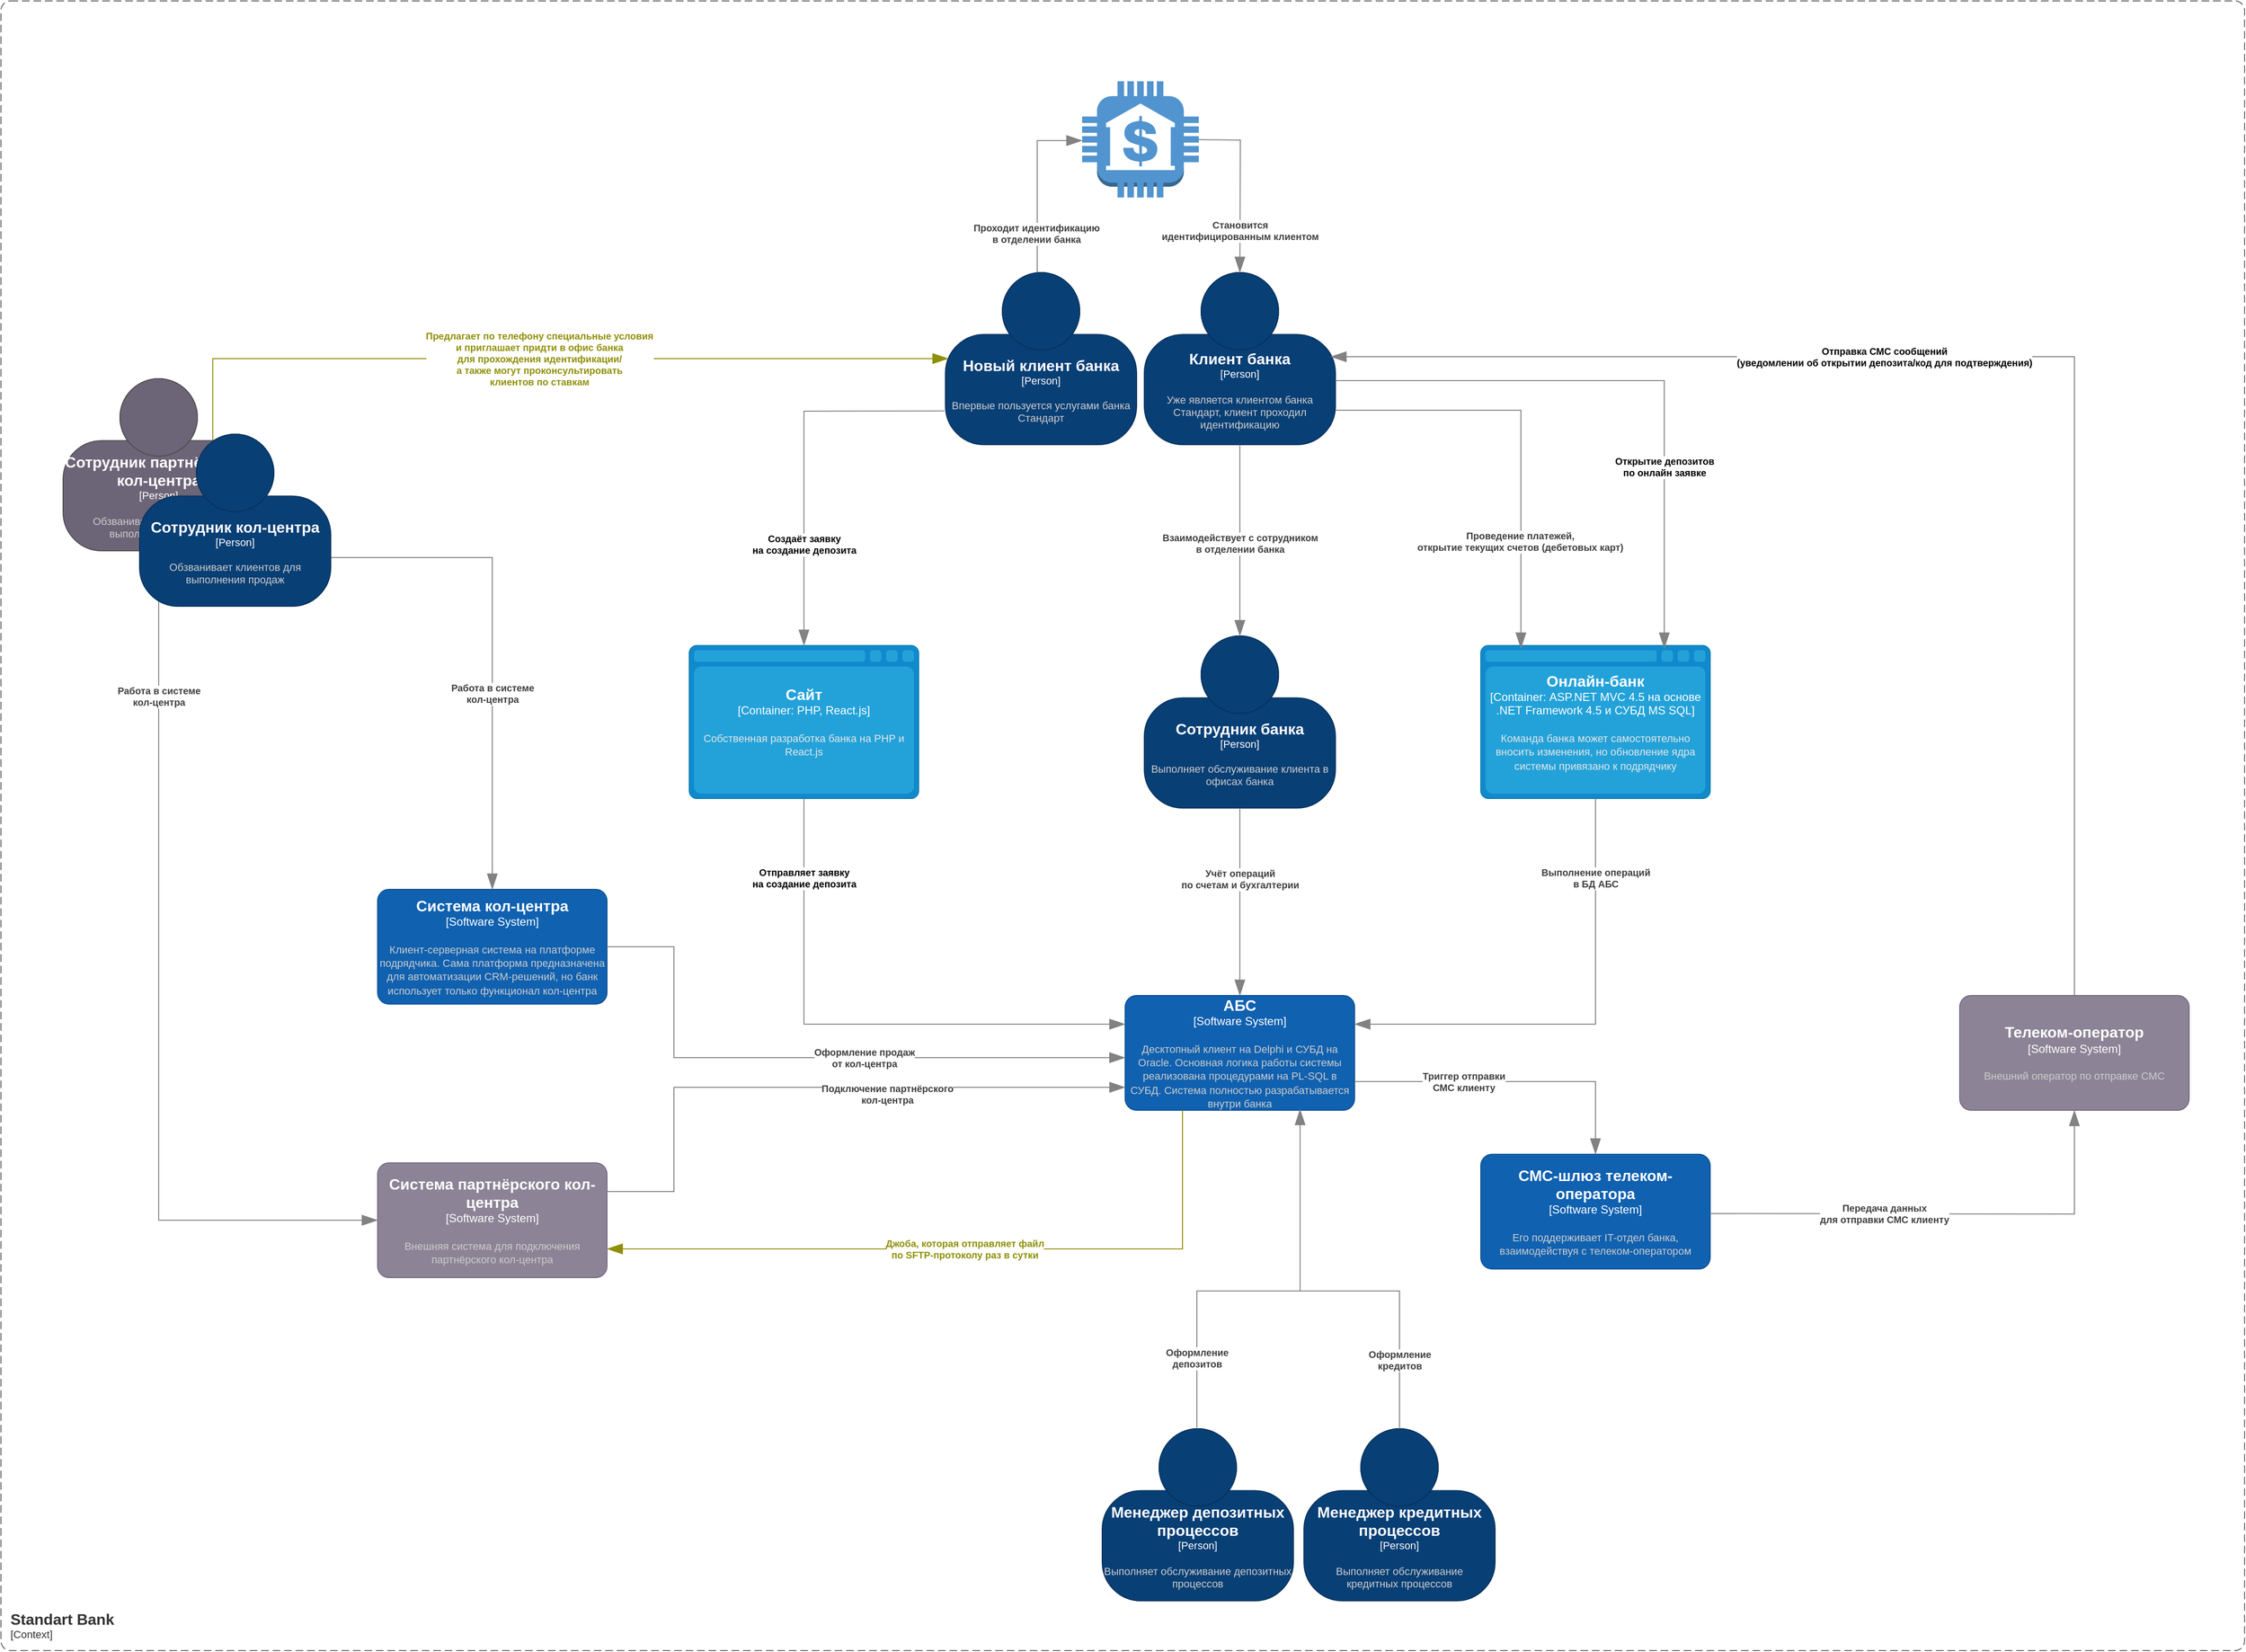 <mxfile version="26.1.1">
  <diagram name="Page-1" id="TNsit0grVaMXO2zefznl">
    <mxGraphModel dx="1742" dy="2901" grid="0" gridSize="1" guides="1" tooltips="1" connect="1" arrows="1" fold="1" page="0" pageScale="1" pageWidth="827" pageHeight="1169" math="0" shadow="0">
      <root>
        <mxCell id="0" />
        <mxCell id="1" parent="0" />
        <object placeholders="1" c4Name="Клиент банка" c4Type="Person" c4Description="Уже является клиентом банка Стандарт, клиент проходил идентификацию" label="&lt;font style=&quot;font-size: 16px&quot;&gt;&lt;b&gt;%c4Name%&lt;/b&gt;&lt;/font&gt;&lt;div&gt;[%c4Type%]&lt;/div&gt;&lt;br&gt;&lt;div&gt;&lt;font style=&quot;font-size: 11px&quot;&gt;&lt;font color=&quot;#cccccc&quot;&gt;%c4Description%&lt;/font&gt;&lt;/div&gt;" id="HTEHrPVLnZq0MpWOxRXv-37">
          <mxCell style="html=1;fontSize=11;dashed=0;whiteSpace=wrap;fillColor=#083F75;strokeColor=#06315C;fontColor=#ffffff;shape=mxgraph.c4.person2;align=center;metaEdit=1;points=[[0.5,0,0],[1,0.5,0],[1,0.75,0],[0.75,1,0],[0.5,1,0],[0.25,1,0],[0,0.75,0],[0,0.5,0]];resizable=0;" parent="1" vertex="1">
            <mxGeometry x="544" y="-1806" width="200" height="180" as="geometry" />
          </mxCell>
        </object>
        <object placeholders="1" c4Name="Сайт" c4Type="Container" c4Technology="PHP, React.js" c4Description="Собственная разработка банка на PHP и React.js" label="&lt;font style=&quot;font-size: 16px&quot;&gt;&lt;b&gt;%c4Name%&lt;/b&gt;&lt;/font&gt;&lt;div&gt;[%c4Type%:&amp;nbsp;%c4Technology%]&lt;/div&gt;&lt;br&gt;&lt;div&gt;&lt;font style=&quot;font-size: 11px&quot;&gt;&lt;font color=&quot;#E6E6E6&quot;&gt;%c4Description%&lt;/font&gt;&lt;/div&gt;" id="HTEHrPVLnZq0MpWOxRXv-38">
          <mxCell style="shape=mxgraph.c4.webBrowserContainer2;whiteSpace=wrap;html=1;boundedLbl=1;rounded=0;labelBackgroundColor=none;strokeColor=#118ACD;fillColor=#23A2D9;strokeColor=#118ACD;strokeColor2=#0E7DAD;fontSize=12;fontColor=#ffffff;align=center;metaEdit=1;points=[[0.5,0,0],[1,0.25,0],[1,0.5,0],[1,0.75,0],[0.5,1,0],[0,0.75,0],[0,0.5,0],[0,0.25,0]];resizable=0;" parent="1" vertex="1">
            <mxGeometry x="68" y="-1416" width="240" height="160" as="geometry" />
          </mxCell>
        </object>
        <object placeholders="1" c4Name="Онлайн-банк" c4Type="Container" c4Technology="ASP.NET MVC 4.5 на основе .NET Framework 4.5 и СУБД MS SQL" c4Description="Команда банка может самостоятельно вносить изменения, но обновление ядра системы привязано к подрядчику" label="&lt;font style=&quot;font-size: 16px&quot;&gt;&lt;b&gt;%c4Name%&lt;/b&gt;&lt;/font&gt;&lt;div&gt;[%c4Type%:&amp;nbsp;%c4Technology%]&lt;/div&gt;&lt;br&gt;&lt;div&gt;&lt;font style=&quot;font-size: 11px&quot;&gt;&lt;font color=&quot;#E6E6E6&quot;&gt;%c4Description%&lt;/font&gt;&lt;/div&gt;" id="HTEHrPVLnZq0MpWOxRXv-39">
          <mxCell style="shape=mxgraph.c4.webBrowserContainer2;whiteSpace=wrap;html=1;boundedLbl=1;rounded=0;labelBackgroundColor=none;strokeColor=#118ACD;fillColor=#23A2D9;strokeColor=#118ACD;strokeColor2=#0E7DAD;fontSize=12;fontColor=#ffffff;align=center;metaEdit=1;points=[[0.5,0,0],[1,0.25,0],[1,0.5,0],[1,0.75,0],[0.5,1,0],[0,0.75,0],[0,0.5,0],[0,0.25,0]];resizable=0;" parent="1" vertex="1">
            <mxGeometry x="896" y="-1416" width="240" height="160" as="geometry" />
          </mxCell>
        </object>
        <object placeholders="1" c4Name="АБС" c4Type="Software System" c4Description="Десктопный клиент на Delphi и СУБД на Oracle. Основная логика работы системы реализована процедурами на PL-SQL в СУБД. Система полностью разрабатывается внутри банка" label="&lt;font style=&quot;font-size: 16px&quot;&gt;&lt;b&gt;%c4Name%&lt;/b&gt;&lt;/font&gt;&lt;div&gt;[%c4Type%]&lt;/div&gt;&lt;br&gt;&lt;div&gt;&lt;font style=&quot;font-size: 11px&quot;&gt;&lt;font color=&quot;#cccccc&quot;&gt;%c4Description%&lt;/font&gt;&lt;/div&gt;" id="HTEHrPVLnZq0MpWOxRXv-40">
          <mxCell style="rounded=1;whiteSpace=wrap;html=1;labelBackgroundColor=none;fillColor=#1061B0;fontColor=#ffffff;align=center;arcSize=10;strokeColor=#0D5091;metaEdit=1;resizable=0;points=[[0.25,0,0],[0.5,0,0],[0.75,0,0],[1,0.25,0],[1,0.5,0],[1,0.75,0],[0.75,1,0],[0.5,1,0],[0.25,1,0],[0,0.75,0],[0,0.5,0],[0,0.25,0]];" parent="1" vertex="1">
            <mxGeometry x="524" y="-1050" width="240" height="120" as="geometry" />
          </mxCell>
        </object>
        <object placeholders="1" c4Name="Сотрудник банка" c4Type="Person" c4Description="Выполняет обслуживание клиента в офисах банка" label="&lt;font style=&quot;font-size: 16px&quot;&gt;&lt;b&gt;%c4Name%&lt;/b&gt;&lt;/font&gt;&lt;div&gt;[%c4Type%]&lt;/div&gt;&lt;br&gt;&lt;div&gt;&lt;font style=&quot;font-size: 11px&quot;&gt;&lt;font color=&quot;#cccccc&quot;&gt;%c4Description%&lt;/font&gt;&lt;/div&gt;" id="HTEHrPVLnZq0MpWOxRXv-41">
          <mxCell style="html=1;fontSize=11;dashed=0;whiteSpace=wrap;fillColor=#083F75;strokeColor=#06315C;fontColor=#ffffff;shape=mxgraph.c4.person2;align=center;metaEdit=1;points=[[0.5,0,0],[1,0.5,0],[1,0.75,0],[0.75,1,0],[0.5,1,0],[0.25,1,0],[0,0.75,0],[0,0.5,0]];resizable=0;" parent="1" vertex="1">
            <mxGeometry x="544" y="-1426" width="200" height="180" as="geometry" />
          </mxCell>
        </object>
        <object placeholders="1" c4Name="Система кол-центра" c4Type="Software System" c4Description="Клиент-серверная система на платформе подрядчика. Сама платформа предназначена для автоматизации CRM-решений, но банк использует только функционал кол-центра" label="&lt;font style=&quot;font-size: 16px&quot;&gt;&lt;b&gt;%c4Name%&lt;/b&gt;&lt;/font&gt;&lt;div&gt;[%c4Type%]&lt;/div&gt;&lt;br&gt;&lt;div&gt;&lt;font style=&quot;font-size: 11px&quot;&gt;&lt;font color=&quot;#cccccc&quot;&gt;%c4Description%&lt;/font&gt;&lt;/div&gt;" id="HTEHrPVLnZq0MpWOxRXv-42">
          <mxCell style="rounded=1;whiteSpace=wrap;html=1;labelBackgroundColor=none;fillColor=#1061B0;fontColor=#ffffff;align=center;arcSize=10;strokeColor=#0D5091;metaEdit=1;resizable=0;points=[[0.25,0,0],[0.5,0,0],[0.75,0,0],[1,0.25,0],[1,0.5,0],[1,0.75,0],[0.75,1,0],[0.5,1,0],[0.25,1,0],[0,0.75,0],[0,0.5,0],[0,0.25,0]];" parent="1" vertex="1">
            <mxGeometry x="-258" y="-1161" width="240" height="120" as="geometry" />
          </mxCell>
        </object>
        <object placeholders="1" c4Name="Система партнёрского кол-центра" c4Type="Software System" c4Description="Внешняя система для подключения партнёрского кол-центра" label="&lt;font style=&quot;font-size: 16px&quot;&gt;&lt;b&gt;%c4Name%&lt;/b&gt;&lt;/font&gt;&lt;div&gt;[%c4Type%]&lt;/div&gt;&lt;br&gt;&lt;div&gt;&lt;font style=&quot;font-size: 11px&quot;&gt;&lt;font color=&quot;#cccccc&quot;&gt;%c4Description%&lt;/font&gt;&lt;/div&gt;" id="HTEHrPVLnZq0MpWOxRXv-43">
          <mxCell style="rounded=1;whiteSpace=wrap;html=1;labelBackgroundColor=none;fillColor=#8C8496;fontColor=#ffffff;align=center;arcSize=10;strokeColor=#736782;metaEdit=1;resizable=0;points=[[0.25,0,0],[0.5,0,0],[0.75,0,0],[1,0.25,0],[1,0.5,0],[1,0.75,0],[0.75,1,0],[0.5,1,0],[0.25,1,0],[0,0.75,0],[0,0.5,0],[0,0.25,0]];" parent="1" vertex="1">
            <mxGeometry x="-258" y="-875" width="240" height="120" as="geometry" />
          </mxCell>
        </object>
        <object placeholders="1" c4Name="СМС-шлюз телеком-оператора" c4Type="Software System" c4Description="Его поддерживает IT-отдел банка, взаимодействуя с телеком-оператором" label="&lt;font style=&quot;font-size: 16px&quot;&gt;&lt;b&gt;%c4Name%&lt;/b&gt;&lt;/font&gt;&lt;div&gt;[%c4Type%]&lt;/div&gt;&lt;br&gt;&lt;div&gt;&lt;font style=&quot;font-size: 11px&quot;&gt;&lt;font color=&quot;#cccccc&quot;&gt;%c4Description%&lt;/font&gt;&lt;/div&gt;" id="HTEHrPVLnZq0MpWOxRXv-44">
          <mxCell style="rounded=1;whiteSpace=wrap;html=1;labelBackgroundColor=none;fillColor=#1061B0;fontColor=#ffffff;align=center;arcSize=10;strokeColor=#0D5091;metaEdit=1;resizable=0;points=[[0.25,0,0],[0.5,0,0],[0.75,0,0],[1,0.25,0],[1,0.5,0],[1,0.75,0],[0.75,1,0],[0.5,1,0],[0.25,1,0],[0,0.75,0],[0,0.5,0],[0,0.25,0]];" parent="1" vertex="1">
            <mxGeometry x="896" y="-884" width="240" height="120" as="geometry" />
          </mxCell>
        </object>
        <object placeholders="1" c4Name="Телеком-оператор" c4Type="Software System" c4Description="Внешний оператор по отправке СМС" label="&lt;font style=&quot;font-size: 16px&quot;&gt;&lt;b&gt;%c4Name%&lt;/b&gt;&lt;/font&gt;&lt;div&gt;[%c4Type%]&lt;/div&gt;&lt;br&gt;&lt;div&gt;&lt;font style=&quot;font-size: 11px&quot;&gt;&lt;font color=&quot;#cccccc&quot;&gt;%c4Description%&lt;/font&gt;&lt;/div&gt;" id="HTEHrPVLnZq0MpWOxRXv-45">
          <mxCell style="rounded=1;whiteSpace=wrap;html=1;labelBackgroundColor=none;fillColor=#8C8496;fontColor=#ffffff;align=center;arcSize=10;strokeColor=#736782;metaEdit=1;resizable=0;points=[[0.25,0,0],[0.5,0,0],[0.75,0,0],[1,0.25,0],[1,0.5,0],[1,0.75,0],[0.75,1,0],[0.5,1,0],[0.25,1,0],[0,0.75,0],[0,0.5,0],[0,0.25,0]];" parent="1" vertex="1">
            <mxGeometry x="1397" y="-1050" width="240" height="120" as="geometry" />
          </mxCell>
        </object>
        <object placeholders="1" c4Type="Relationship" c4Description="Взаимодействует с сотрудником &#xa;в отделении банка" label="&lt;div style=&quot;text-align: left&quot;&gt;&lt;div style=&quot;text-align: center&quot;&gt;&lt;b&gt;%c4Description%&lt;/b&gt;&lt;/div&gt;" id="HTEHrPVLnZq0MpWOxRXv-46">
          <mxCell style="endArrow=blockThin;html=1;fontSize=10;fontColor=#404040;strokeWidth=1;endFill=1;strokeColor=#828282;elbow=vertical;metaEdit=1;endSize=14;startSize=14;jumpStyle=arc;jumpSize=16;rounded=0;edgeStyle=orthogonalEdgeStyle;entryX=0.5;entryY=0;entryDx=0;entryDy=0;entryPerimeter=0;exitX=0.5;exitY=1;exitDx=0;exitDy=0;exitPerimeter=0;" parent="1" source="HTEHrPVLnZq0MpWOxRXv-37" target="HTEHrPVLnZq0MpWOxRXv-41" edge="1">
            <mxGeometry x="0.03" width="240" relative="1" as="geometry">
              <mxPoint x="590" y="-1508" as="sourcePoint" />
              <mxPoint x="830" y="-1508" as="targetPoint" />
              <mxPoint as="offset" />
            </mxGeometry>
          </mxCell>
        </object>
        <object placeholders="1" c4Type="Relationship" c4Description="Создаёт заявку &#xa;на создание депозита" label="&lt;div style=&quot;text-align: left&quot;&gt;&lt;div style=&quot;text-align: center&quot;&gt;&lt;b&gt;%c4Description%&lt;/b&gt;&lt;/div&gt;&lt;/div&gt;" id="HTEHrPVLnZq0MpWOxRXv-47">
          <mxCell style="endArrow=blockThin;html=1;fontSize=10;fontColor=light-dark(#000000, #838310);strokeWidth=1;endFill=1;strokeColor=light-dark(#828282, #EDEDED);elbow=vertical;metaEdit=1;endSize=14;startSize=14;jumpStyle=arc;jumpSize=16;rounded=0;edgeStyle=orthogonalEdgeStyle;exitX=-0.005;exitY=0.804;exitDx=0;exitDy=0;exitPerimeter=0;entryX=0.5;entryY=0;entryDx=0;entryDy=0;entryPerimeter=0;fillColor=#fff2cc;gradientColor=#ffd966;" parent="1" source="HTEHrPVLnZq0MpWOxRXv-64" target="HTEHrPVLnZq0MpWOxRXv-38" edge="1">
            <mxGeometry x="0.46" width="240" relative="1" as="geometry">
              <mxPoint x="308.2" y="-1692.2" as="sourcePoint" />
              <mxPoint x="188" y="-1423" as="targetPoint" />
              <mxPoint as="offset" />
              <Array as="points">
                <mxPoint x="308" y="-1661" />
                <mxPoint x="188" y="-1661" />
              </Array>
            </mxGeometry>
          </mxCell>
        </object>
        <object placeholders="1" c4Type="Relationship" c4Description="Проведение платежей, &#xa;открытие текущих счетов (дебетовых карт)" label="&lt;div style=&quot;text-align: left&quot;&gt;&lt;div style=&quot;text-align: center&quot;&gt;&lt;b&gt;%c4Description%&lt;/b&gt;&lt;/div&gt;" id="HTEHrPVLnZq0MpWOxRXv-48">
          <mxCell style="endArrow=blockThin;html=1;fontSize=10;fontColor=#404040;strokeWidth=1;endFill=1;strokeColor=#828282;elbow=vertical;metaEdit=1;endSize=14;startSize=14;jumpStyle=arc;jumpSize=16;rounded=0;edgeStyle=orthogonalEdgeStyle;" parent="1" edge="1">
            <mxGeometry x="0.493" y="-1" width="240" relative="1" as="geometry">
              <mxPoint x="744" y="-1662" as="sourcePoint" />
              <mxPoint x="938" y="-1413" as="targetPoint" />
              <mxPoint as="offset" />
              <Array as="points">
                <mxPoint x="938" y="-1662" />
              </Array>
            </mxGeometry>
          </mxCell>
        </object>
        <object placeholders="1" c4Type="Relationship" c4Description="Учёт операций &#xa;по счетам и бухгалтерии" label="&lt;div style=&quot;text-align: left&quot;&gt;&lt;div style=&quot;text-align: center&quot;&gt;&lt;b&gt;%c4Description%&lt;/b&gt;&lt;/div&gt;" id="HTEHrPVLnZq0MpWOxRXv-49">
          <mxCell style="endArrow=blockThin;html=1;fontSize=10;fontColor=#404040;strokeWidth=1;endFill=1;strokeColor=#828282;elbow=vertical;metaEdit=1;endSize=14;startSize=14;jumpStyle=arc;jumpSize=16;rounded=0;edgeStyle=orthogonalEdgeStyle;exitX=0.5;exitY=1;exitDx=0;exitDy=0;exitPerimeter=0;entryX=0.5;entryY=0;entryDx=0;entryDy=0;entryPerimeter=0;" parent="1" source="HTEHrPVLnZq0MpWOxRXv-41" target="HTEHrPVLnZq0MpWOxRXv-40" edge="1">
            <mxGeometry x="-0.25" width="240" relative="1" as="geometry">
              <mxPoint x="647" y="-1062" as="sourcePoint" />
              <mxPoint x="641" y="-1070" as="targetPoint" />
              <mxPoint as="offset" />
              <Array as="points" />
            </mxGeometry>
          </mxCell>
        </object>
        <object placeholders="1" c4Type="Relationship" c4Description="Отправка СМС сообщений&#xa;(уведомлении об открытии депозита/код для подтверждения)" label="&lt;div style=&quot;text-align: left&quot;&gt;&lt;div style=&quot;text-align: center&quot;&gt;&lt;b&gt;%c4Description%&lt;/b&gt;&lt;/div&gt;&lt;/div&gt;" id="HTEHrPVLnZq0MpWOxRXv-50">
          <mxCell style="endArrow=blockThin;html=1;fontSize=10;fontColor=light-dark(#000000, #838310);strokeWidth=1;endFill=1;strokeColor=light-dark(#828282, #EDEDED);elbow=vertical;metaEdit=1;endSize=14;startSize=14;jumpStyle=arc;jumpSize=16;rounded=0;edgeStyle=orthogonalEdgeStyle;exitX=0.5;exitY=0;exitDx=0;exitDy=0;exitPerimeter=0;entryX=0.975;entryY=0.489;entryDx=0;entryDy=0;entryPerimeter=0;" parent="1" source="HTEHrPVLnZq0MpWOxRXv-45" target="HTEHrPVLnZq0MpWOxRXv-37" edge="1">
            <mxGeometry x="0.199" width="240" relative="1" as="geometry">
              <mxPoint x="1490" y="-1103" as="sourcePoint" />
              <mxPoint x="1517" y="-1799" as="targetPoint" />
              <Array as="points">
                <mxPoint x="1517" y="-1718" />
              </Array>
              <mxPoint as="offset" />
            </mxGeometry>
          </mxCell>
        </object>
        <object placeholders="1" c4Type="Relationship" c4Description="Передача данных &#xa;для отправки СМС клиенту" label="&lt;div style=&quot;text-align: left&quot;&gt;&lt;div style=&quot;text-align: center&quot;&gt;&lt;b&gt;%c4Description%&lt;/b&gt;&lt;/div&gt;" id="HTEHrPVLnZq0MpWOxRXv-51">
          <mxCell style="endArrow=blockThin;html=1;fontSize=10;fontColor=#404040;strokeWidth=1;endFill=1;strokeColor=#828282;elbow=vertical;metaEdit=1;endSize=14;startSize=14;jumpStyle=arc;jumpSize=16;rounded=0;edgeStyle=orthogonalEdgeStyle;entryX=0.5;entryY=1;entryDx=0;entryDy=0;entryPerimeter=0;" parent="1" target="HTEHrPVLnZq0MpWOxRXv-45" edge="1">
            <mxGeometry x="-0.257" width="240" relative="1" as="geometry">
              <mxPoint x="1136" y="-822" as="sourcePoint" />
              <mxPoint x="1376" y="-822" as="targetPoint" />
              <mxPoint as="offset" />
            </mxGeometry>
          </mxCell>
        </object>
        <object placeholders="1" c4Type="Relationship" c4Description="Оформление продаж &#xa;от кол-центра" label="&lt;div style=&quot;text-align: left&quot;&gt;&lt;div style=&quot;text-align: center&quot;&gt;&lt;b&gt;%c4Description%&lt;/b&gt;&lt;/div&gt;" id="HTEHrPVLnZq0MpWOxRXv-52">
          <mxCell style="endArrow=blockThin;html=1;fontSize=10;fontColor=#404040;strokeWidth=1;endFill=1;strokeColor=#828282;elbow=vertical;metaEdit=1;endSize=14;startSize=14;jumpStyle=arc;jumpSize=16;rounded=0;edgeStyle=orthogonalEdgeStyle;exitX=1;exitY=0.5;exitDx=0;exitDy=0;exitPerimeter=0;" parent="1" source="HTEHrPVLnZq0MpWOxRXv-42" edge="1">
            <mxGeometry x="0.168" width="240" relative="1" as="geometry">
              <mxPoint x="49" y="-1133" as="sourcePoint" />
              <mxPoint x="524" y="-985" as="targetPoint" />
              <Array as="points">
                <mxPoint x="52" y="-1101" />
                <mxPoint x="52" y="-985" />
              </Array>
              <mxPoint as="offset" />
            </mxGeometry>
          </mxCell>
        </object>
        <object placeholders="1" c4Type="Relationship" c4Description="Подключение партнёрского &#xa;кол-центра" label="&lt;div style=&quot;text-align: left&quot;&gt;&lt;div style=&quot;text-align: center&quot;&gt;&lt;b&gt;%c4Description%&lt;/b&gt;&lt;/div&gt;" id="HTEHrPVLnZq0MpWOxRXv-53">
          <mxCell style="endArrow=blockThin;html=1;fontSize=10;fontColor=#404040;strokeWidth=1;endFill=1;strokeColor=#828282;elbow=vertical;metaEdit=1;endSize=14;startSize=14;jumpStyle=arc;jumpSize=16;rounded=0;edgeStyle=orthogonalEdgeStyle;exitX=1;exitY=0.25;exitDx=0;exitDy=0;exitPerimeter=0;" parent="1" source="HTEHrPVLnZq0MpWOxRXv-43" edge="1">
            <mxGeometry x="0.234" y="-7" width="240" relative="1" as="geometry">
              <mxPoint x="-15" y="-954" as="sourcePoint" />
              <mxPoint x="524" y="-954" as="targetPoint" />
              <mxPoint as="offset" />
              <Array as="points">
                <mxPoint x="52" y="-845" />
                <mxPoint x="52" y="-954" />
              </Array>
            </mxGeometry>
          </mxCell>
        </object>
        <object placeholders="1" c4Type="Relationship" c4Description="Работа в системе &#xa;кол-центра" label="&lt;div style=&quot;text-align: left&quot;&gt;&lt;div style=&quot;text-align: center&quot;&gt;&lt;b&gt;%c4Description%&lt;/b&gt;&lt;/div&gt;" id="HTEHrPVLnZq0MpWOxRXv-54">
          <mxCell style="endArrow=blockThin;html=1;fontSize=10;fontColor=#404040;strokeWidth=1;endFill=1;strokeColor=#828282;elbow=vertical;metaEdit=1;endSize=14;startSize=14;jumpStyle=arc;jumpSize=16;rounded=0;edgeStyle=orthogonalEdgeStyle;" parent="1" target="HTEHrPVLnZq0MpWOxRXv-42" edge="1">
            <mxGeometry x="0.209" width="240" relative="1" as="geometry">
              <mxPoint x="-307" y="-1508" as="sourcePoint" />
              <mxPoint x="-16" y="-1508" as="targetPoint" />
              <Array as="points">
                <mxPoint x="-138" y="-1508" />
              </Array>
              <mxPoint y="-1" as="offset" />
            </mxGeometry>
          </mxCell>
        </object>
        <object placeholders="1" c4Type="Relationship" c4Description="Триггер отправки &#xa;СМС клиенту" label="&lt;div style=&quot;text-align: left&quot;&gt;&lt;div style=&quot;text-align: center&quot;&gt;&lt;b&gt;%c4Description%&lt;/b&gt;&lt;/div&gt;" id="HTEHrPVLnZq0MpWOxRXv-55">
          <mxCell style="endArrow=blockThin;html=1;fontSize=10;fontColor=#404040;strokeWidth=1;endFill=1;strokeColor=#828282;elbow=vertical;metaEdit=1;endSize=14;startSize=14;jumpStyle=arc;jumpSize=16;rounded=0;edgeStyle=orthogonalEdgeStyle;entryX=0.5;entryY=0;entryDx=0;entryDy=0;entryPerimeter=0;exitX=1;exitY=0.75;exitDx=0;exitDy=0;exitPerimeter=0;" parent="1" source="HTEHrPVLnZq0MpWOxRXv-40" target="HTEHrPVLnZq0MpWOxRXv-44" edge="1">
            <mxGeometry x="-0.306" width="240" relative="1" as="geometry">
              <mxPoint x="764" y="-990" as="sourcePoint" />
              <mxPoint x="1004" y="-990" as="targetPoint" />
              <mxPoint as="offset" />
            </mxGeometry>
          </mxCell>
        </object>
        <object placeholders="1" c4Name="Менеджер депозитных процессов" c4Type="Person" c4Description="Выполняет обслуживание депозитных процессов" label="&lt;font style=&quot;font-size: 16px&quot;&gt;&lt;b&gt;%c4Name%&lt;/b&gt;&lt;/font&gt;&lt;div&gt;[%c4Type%]&lt;/div&gt;&lt;br&gt;&lt;div&gt;&lt;font style=&quot;font-size: 11px&quot;&gt;&lt;font color=&quot;#cccccc&quot;&gt;%c4Description%&lt;/font&gt;&lt;/div&gt;" id="HTEHrPVLnZq0MpWOxRXv-56">
          <mxCell style="html=1;fontSize=11;dashed=0;whiteSpace=wrap;fillColor=#083F75;strokeColor=#06315C;fontColor=#ffffff;shape=mxgraph.c4.person2;align=center;metaEdit=1;points=[[0.5,0,0],[1,0.5,0],[1,0.75,0],[0.75,1,0],[0.5,1,0],[0.25,1,0],[0,0.75,0],[0,0.5,0]];resizable=0;" parent="1" vertex="1">
            <mxGeometry x="500" y="-597" width="200" height="180" as="geometry" />
          </mxCell>
        </object>
        <object placeholders="1" c4Name="Менеджер кредитных процессов" c4Type="Person" c4Description="Выполняет обслуживание &#xa;кредитных процессов" label="&lt;font style=&quot;font-size: 16px&quot;&gt;&lt;b&gt;%c4Name%&lt;/b&gt;&lt;/font&gt;&lt;div&gt;[%c4Type%]&lt;/div&gt;&lt;br&gt;&lt;div&gt;&lt;font style=&quot;font-size: 11px&quot;&gt;&lt;font color=&quot;#cccccc&quot;&gt;%c4Description%&lt;/font&gt;&lt;/div&gt;" id="HTEHrPVLnZq0MpWOxRXv-57">
          <mxCell style="html=1;fontSize=11;dashed=0;whiteSpace=wrap;fillColor=#083F75;strokeColor=#06315C;fontColor=#ffffff;shape=mxgraph.c4.person2;align=center;metaEdit=1;points=[[0.5,0,0],[1,0.5,0],[1,0.75,0],[0.75,1,0],[0.5,1,0],[0.25,1,0],[0,0.75,0],[0,0.5,0]];resizable=0;" parent="1" vertex="1">
            <mxGeometry x="711" y="-597" width="200" height="180" as="geometry" />
          </mxCell>
        </object>
        <object placeholders="1" c4Type="Relationship" id="HTEHrPVLnZq0MpWOxRXv-58">
          <mxCell style="endArrow=blockThin;html=1;fontSize=10;fontColor=#404040;strokeWidth=1;endFill=1;strokeColor=#828282;elbow=vertical;metaEdit=1;endSize=14;startSize=14;jumpStyle=arc;jumpSize=16;rounded=0;edgeStyle=orthogonalEdgeStyle;" parent="1" edge="1">
            <mxGeometry width="240" relative="1" as="geometry">
              <mxPoint x="707" y="-741" as="sourcePoint" />
              <mxPoint x="707" y="-931" as="targetPoint" />
            </mxGeometry>
          </mxCell>
        </object>
        <object placeholders="1" c4Type="Relationship" c4Description="Оформление &#xa;кредитов" label="&lt;div style=&quot;text-align: left&quot;&gt;&lt;div style=&quot;text-align: center&quot;&gt;&lt;b&gt;%c4Description%&lt;/b&gt;&lt;/div&gt;" id="HTEHrPVLnZq0MpWOxRXv-59">
          <mxCell style="endArrow=none;html=1;fontSize=10;fontColor=#404040;strokeWidth=1;endFill=1;strokeColor=#828282;elbow=vertical;metaEdit=1;endSize=14;startSize=14;jumpStyle=arc;jumpSize=16;rounded=0;edgeStyle=orthogonalEdgeStyle;startFill=0;" parent="1" edge="1">
            <mxGeometry x="-0.415" width="240" relative="1" as="geometry">
              <mxPoint x="811" y="-597" as="sourcePoint" />
              <mxPoint x="707" y="-741" as="targetPoint" />
              <Array as="points">
                <mxPoint x="811" y="-597" />
                <mxPoint x="811" y="-741" />
              </Array>
              <mxPoint as="offset" />
            </mxGeometry>
          </mxCell>
        </object>
        <object placeholders="1" c4Type="Relationship" c4Description="Оформление &#xa;депозитов" label="&lt;div style=&quot;text-align: left&quot;&gt;&lt;div style=&quot;text-align: center&quot;&gt;&lt;b&gt;%c4Description%&lt;/b&gt;&lt;/div&gt;" id="HTEHrPVLnZq0MpWOxRXv-60">
          <mxCell style="endArrow=none;html=1;fontSize=10;fontColor=#404040;strokeWidth=1;endFill=1;strokeColor=#828282;elbow=vertical;metaEdit=1;endSize=14;startSize=14;jumpStyle=arc;jumpSize=16;rounded=0;edgeStyle=orthogonalEdgeStyle;startFill=0;" parent="1" edge="1">
            <mxGeometry x="-0.415" width="240" relative="1" as="geometry">
              <mxPoint x="599" y="-598" as="sourcePoint" />
              <mxPoint x="707" y="-741" as="targetPoint" />
              <Array as="points">
                <mxPoint x="599" y="-598" />
                <mxPoint x="599" y="-741" />
              </Array>
              <mxPoint as="offset" />
            </mxGeometry>
          </mxCell>
        </object>
        <object placeholders="1" c4Type="Relationship" c4Description="Выполнение операций &#xa;в БД АБС" label="&lt;div style=&quot;text-align: left&quot;&gt;&lt;div style=&quot;text-align: center&quot;&gt;&lt;b&gt;%c4Description%&lt;/b&gt;&lt;/div&gt;" id="HTEHrPVLnZq0MpWOxRXv-61">
          <mxCell style="endArrow=blockThin;html=1;fontSize=10;fontColor=#404040;strokeWidth=1;endFill=1;strokeColor=#828282;elbow=vertical;metaEdit=1;endSize=14;startSize=14;jumpStyle=arc;jumpSize=16;rounded=0;edgeStyle=orthogonalEdgeStyle;exitX=0.5;exitY=1;exitDx=0;exitDy=0;exitPerimeter=0;entryX=1;entryY=0.25;entryDx=0;entryDy=0;entryPerimeter=0;" parent="1" source="HTEHrPVLnZq0MpWOxRXv-39" target="HTEHrPVLnZq0MpWOxRXv-40" edge="1">
            <mxGeometry x="-0.66" width="240" relative="1" as="geometry">
              <mxPoint x="788" y="-1034" as="sourcePoint" />
              <mxPoint x="1028" y="-1034" as="targetPoint" />
              <mxPoint as="offset" />
            </mxGeometry>
          </mxCell>
        </object>
        <object placeholders="1" c4Name="Standart Bank" c4Type="ContainerScopeBoundary" c4Application="Context" label="&lt;font style=&quot;font-size: 16px&quot;&gt;&lt;b&gt;&lt;div style=&quot;text-align: left&quot;&gt;%c4Name%&lt;/div&gt;&lt;/b&gt;&lt;/font&gt;&lt;div style=&quot;text-align: left&quot;&gt;[%c4Application%]&lt;/div&gt;" id="HTEHrPVLnZq0MpWOxRXv-62">
          <mxCell style="rounded=1;fontSize=11;whiteSpace=wrap;html=1;dashed=1;arcSize=20;fillColor=none;strokeColor=#666666;fontColor=#333333;labelBackgroundColor=none;align=left;verticalAlign=bottom;labelBorderColor=none;spacingTop=0;spacing=10;dashPattern=8 4;metaEdit=1;rotatable=0;perimeter=rectanglePerimeter;noLabel=0;labelPadding=0;allowArrows=0;connectable=0;expand=0;recursiveResize=0;editable=1;pointerEvents=0;absoluteArcSize=1;points=[[0.25,0,0],[0.5,0,0],[0.75,0,0],[1,0.25,0],[1,0.5,0],[1,0.75,0],[0.75,1,0],[0.5,1,0],[0.25,1,0],[0,0.75,0],[0,0.5,0],[0,0.25,0]];" parent="1" vertex="1">
            <mxGeometry x="-652" y="-2090" width="2347" height="1725" as="geometry" />
          </mxCell>
        </object>
        <object placeholders="1" c4Type="Relationship" c4Description="Открытие депозитов &#xa;по онлайн заявке" label="&lt;div style=&quot;text-align: left&quot;&gt;&lt;div style=&quot;text-align: center&quot;&gt;&lt;b&gt;%c4Description%&lt;/b&gt;&lt;/div&gt;&lt;/div&gt;" id="HTEHrPVLnZq0MpWOxRXv-63">
          <mxCell style="endArrow=blockThin;html=1;fontSize=10;fontColor=light-dark(#000000, #838310);strokeWidth=1;endFill=1;strokeColor=light-dark(#828282, #EDEDED);elbow=vertical;metaEdit=1;endSize=14;startSize=14;jumpStyle=arc;jumpSize=16;rounded=0;edgeStyle=orthogonalEdgeStyle;exitX=0.983;exitY=0.868;exitDx=0;exitDy=0;exitPerimeter=0;fillColor=#fff2cc;" parent="1" edge="1">
            <mxGeometry x="0.391" width="240" relative="1" as="geometry">
              <mxPoint x="744" y="-1693" as="sourcePoint" />
              <mxPoint x="1088" y="-1413" as="targetPoint" />
              <mxPoint as="offset" />
              <Array as="points">
                <mxPoint x="1088" y="-1693" />
                <mxPoint x="1088" y="-1456" />
              </Array>
            </mxGeometry>
          </mxCell>
        </object>
        <object placeholders="1" c4Name="Новый клиент банка" c4Type="Person" c4Description="Впервые пользуется услугами банка Стандарт" label="&lt;font style=&quot;font-size: 16px&quot;&gt;&lt;b&gt;%c4Name%&lt;/b&gt;&lt;/font&gt;&lt;div&gt;[%c4Type%]&lt;/div&gt;&lt;br&gt;&lt;div&gt;&lt;font style=&quot;font-size: 11px&quot;&gt;&lt;font color=&quot;#cccccc&quot;&gt;%c4Description%&lt;/font&gt;&lt;/div&gt;" id="HTEHrPVLnZq0MpWOxRXv-64">
          <mxCell style="html=1;fontSize=11;dashed=0;whiteSpace=wrap;fillColor=#083F75;strokeColor=#06315C;fontColor=#ffffff;shape=mxgraph.c4.person2;align=center;metaEdit=1;points=[[0.5,0,0],[1,0.5,0],[1,0.75,0],[0.75,1,0],[0.5,1,0],[0.25,1,0],[0,0.75,0],[0,0.5,0]];resizable=0;" parent="1" vertex="1">
            <mxGeometry x="336" y="-1806" width="200" height="180" as="geometry" />
          </mxCell>
        </object>
        <object placeholders="1" c4Type="Relationship" c4Description="Отправляет заявку&#xa;на создание депозита" label="&lt;div style=&quot;text-align: left&quot;&gt;&lt;div style=&quot;text-align: center&quot;&gt;&lt;b&gt;%c4Description%&lt;/b&gt;&lt;/div&gt;&lt;/div&gt;" id="HTEHrPVLnZq0MpWOxRXv-65">
          <mxCell style="endArrow=blockThin;html=1;fontSize=10;fontColor=light-dark(#000000, #838310);strokeWidth=1;endFill=1;strokeColor=light-dark(#828282, #EDEDED);elbow=vertical;metaEdit=1;endSize=14;startSize=14;jumpStyle=arc;jumpSize=16;rounded=0;edgeStyle=orthogonalEdgeStyle;exitX=0.5;exitY=1;exitDx=0;exitDy=0;exitPerimeter=0;entryX=0;entryY=0.25;entryDx=0;entryDy=0;entryPerimeter=0;fillColor=#fff2cc;gradientColor=#ffd966;" parent="1" source="HTEHrPVLnZq0MpWOxRXv-38" target="HTEHrPVLnZq0MpWOxRXv-40" edge="1">
            <mxGeometry x="-0.71" width="240" relative="1" as="geometry">
              <mxPoint x="311.1" y="-1153.0" as="sourcePoint" />
              <mxPoint x="190.9" y="-876.8" as="targetPoint" />
              <mxPoint as="offset" />
            </mxGeometry>
          </mxCell>
        </object>
        <object placeholders="1" c4Type="Relationship" c4Description="Предлагает по телефону специальные условия&#xa;и приглашает придти в офис банка &#xa;для прохождения идентификации/&#xa;а также могут проконсультировать &#xa;клиентов по ставкам" label="&lt;div style=&quot;text-align: left&quot;&gt;&lt;div style=&quot;text-align: center&quot;&gt;&lt;b&gt;%c4Description%&lt;/b&gt;&lt;/div&gt;&lt;/div&gt;" id="HTEHrPVLnZq0MpWOxRXv-66">
          <mxCell style="endArrow=blockThin;html=1;fontSize=10;fontColor=light-dark(#8F8F0A,#838310);strokeWidth=1;endFill=1;strokeColor=light-dark(#8F8F0A,#EDEDED);elbow=vertical;metaEdit=1;endSize=14;startSize=14;jumpStyle=arc;jumpSize=16;rounded=0;edgeStyle=orthogonalEdgeStyle;exitX=0.383;exitY=0.038;exitDx=0;exitDy=0;exitPerimeter=0;entryX=0.015;entryY=0.5;entryDx=0;entryDy=0;entryPerimeter=0;fillColor=#fff2cc;gradientColor=#ffd966;" parent="1" source="HTEHrPVLnZq0MpWOxRXv-69" target="HTEHrPVLnZq0MpWOxRXv-64" edge="1">
            <mxGeometry width="240" relative="1" as="geometry">
              <mxPoint x="-358" y="-1683" as="sourcePoint" />
              <mxPoint x="-118" y="-1683" as="targetPoint" />
              <Array as="points">
                <mxPoint x="-430" y="-1716" />
              </Array>
            </mxGeometry>
          </mxCell>
        </object>
        <object placeholders="1" c4Name="Сотрудник партнёрского &#xa;кол-центра" c4Type="Person" c4Description="Обзванивает клиентов для выполнения продаж" label="&lt;font style=&quot;font-size: 16px&quot;&gt;&lt;b&gt;%c4Name%&lt;/b&gt;&lt;/font&gt;&lt;div&gt;[%c4Type%]&lt;/div&gt;&lt;br&gt;&lt;div&gt;&lt;font style=&quot;font-size: 11px&quot;&gt;&lt;font color=&quot;#cccccc&quot;&gt;%c4Description%&lt;/font&gt;&lt;/div&gt;" id="HTEHrPVLnZq0MpWOxRXv-67">
          <mxCell style="html=1;fontSize=11;dashed=0;whiteSpace=wrap;fillColor=#6C6477;strokeColor=#4D4D4D;fontColor=#ffffff;shape=mxgraph.c4.person2;align=center;metaEdit=1;points=[[0.5,0,0],[1,0.5,0],[1,0.75,0],[0.75,1,0],[0.5,1,0],[0.25,1,0],[0,0.75,0],[0,0.5,0]];resizable=0;" parent="1" vertex="1">
            <mxGeometry x="-587" y="-1695" width="200" height="180" as="geometry" />
          </mxCell>
        </object>
        <object placeholders="1" c4Type="Relationship" c4Description="Работа в системе &#xa;кол-центра" label="&lt;div style=&quot;text-align: left&quot;&gt;&lt;div style=&quot;text-align: center&quot;&gt;&lt;b&gt;%c4Description%&lt;/b&gt;&lt;/div&gt;" id="HTEHrPVLnZq0MpWOxRXv-68">
          <mxCell style="endArrow=blockThin;html=1;fontSize=10;fontColor=#404040;strokeWidth=1;endFill=1;strokeColor=#828282;elbow=vertical;metaEdit=1;endSize=14;startSize=14;jumpStyle=arc;jumpSize=16;rounded=0;edgeStyle=orthogonalEdgeStyle;entryX=0;entryY=0.5;entryDx=0;entryDy=0;entryPerimeter=0;" parent="1" source="HTEHrPVLnZq0MpWOxRXv-67" target="HTEHrPVLnZq0MpWOxRXv-43" edge="1">
            <mxGeometry x="-0.673" width="240" relative="1" as="geometry">
              <mxPoint x="-499" y="-1142" as="sourcePoint" />
              <mxPoint x="-330" y="-795" as="targetPoint" />
              <Array as="points">
                <mxPoint x="-487" y="-815" />
              </Array>
              <mxPoint as="offset" />
            </mxGeometry>
          </mxCell>
        </object>
        <object placeholders="1" c4Name="Сотрудник кол-центра" c4Type="Person" c4Description="Обзванивает клиентов для выполнения продаж" label="&lt;font style=&quot;font-size: 16px&quot;&gt;&lt;b&gt;%c4Name%&lt;/b&gt;&lt;/font&gt;&lt;div&gt;[%c4Type%]&lt;/div&gt;&lt;br&gt;&lt;div&gt;&lt;font style=&quot;font-size: 11px&quot;&gt;&lt;font color=&quot;#cccccc&quot;&gt;%c4Description%&lt;/font&gt;&lt;/div&gt;" id="HTEHrPVLnZq0MpWOxRXv-69">
          <mxCell style="html=1;fontSize=11;dashed=0;whiteSpace=wrap;fillColor=#083F75;strokeColor=#06315C;fontColor=#ffffff;shape=mxgraph.c4.person2;align=center;metaEdit=1;points=[[0.5,0,0],[1,0.5,0],[1,0.75,0],[0.75,1,0],[0.5,1,0],[0.25,1,0],[0,0.75,0],[0,0.5,0]];resizable=0;" parent="1" vertex="1">
            <mxGeometry x="-507" y="-1637" width="200" height="180" as="geometry" />
          </mxCell>
        </object>
        <object placeholders="1" c4Type="Relationship" c4Description="Проходит идентификацию &#xa;в отделении банка" label="&lt;div style=&quot;text-align: left&quot;&gt;&lt;div style=&quot;text-align: center&quot;&gt;&lt;b&gt;%c4Description%&lt;/b&gt;&lt;/div&gt;" id="HTEHrPVLnZq0MpWOxRXv-71">
          <mxCell style="endArrow=blockThin;html=1;fontSize=10;fontColor=#404040;strokeWidth=1;endFill=1;strokeColor=#828282;elbow=vertical;metaEdit=1;endSize=14;startSize=14;jumpStyle=arc;jumpSize=16;rounded=0;edgeStyle=orthogonalEdgeStyle;exitX=0.5;exitY=0;exitDx=0;exitDy=0;exitPerimeter=0;" parent="1" edge="1">
            <mxGeometry x="-0.557" y="1" width="240" relative="1" as="geometry">
              <mxPoint x="432" y="-1806" as="sourcePoint" />
              <mxPoint x="479.06" y="-1944" as="targetPoint" />
              <Array as="points">
                <mxPoint x="432" y="-1944" />
              </Array>
              <mxPoint as="offset" />
            </mxGeometry>
          </mxCell>
        </object>
        <object placeholders="1" c4Type="Relationship" c4Description="Становится &#xa;идентифицированным клиентом" label="&lt;div style=&quot;text-align: left&quot;&gt;&lt;div style=&quot;text-align: center&quot;&gt;&lt;b&gt;%c4Description%&lt;/b&gt;&lt;/div&gt;" id="HTEHrPVLnZq0MpWOxRXv-72">
          <mxCell style="endArrow=blockThin;html=1;fontSize=10;fontColor=#404040;strokeWidth=1;endFill=1;strokeColor=#828282;elbow=vertical;metaEdit=1;endSize=14;startSize=14;jumpStyle=arc;jumpSize=16;rounded=0;edgeStyle=orthogonalEdgeStyle;" parent="1" edge="1">
            <mxGeometry x="0.516" width="240" relative="1" as="geometry">
              <mxPoint x="601" y="-1945" as="sourcePoint" />
              <mxPoint x="644" y="-1806" as="targetPoint" />
              <mxPoint as="offset" />
            </mxGeometry>
          </mxCell>
        </object>
        <object placeholders="1" c4Type="Relationship" c4Description="Джоба, которая отправляет файл &#xa;по SFTP-протоколу раз в сутки" label="&lt;div style=&quot;text-align: left&quot;&gt;&lt;div style=&quot;text-align: center&quot;&gt;&lt;b&gt;%c4Description%&lt;/b&gt;&lt;/div&gt;&lt;/div&gt;" id="HTEHrPVLnZq0MpWOxRXv-77">
          <mxCell style="endArrow=blockThin;html=1;fontSize=10;fontColor=#8F8F0A;strokeWidth=1;endFill=1;strokeColor=#8F8F0A;elbow=vertical;metaEdit=1;endSize=14;startSize=14;jumpStyle=arc;jumpSize=16;rounded=0;edgeStyle=orthogonalEdgeStyle;entryX=1;entryY=0.75;entryDx=0;entryDy=0;entryPerimeter=0;exitX=0.25;exitY=1;exitDx=0;exitDy=0;exitPerimeter=0;" parent="1" source="HTEHrPVLnZq0MpWOxRXv-40" target="HTEHrPVLnZq0MpWOxRXv-43" edge="1">
            <mxGeometry width="240" relative="1" as="geometry">
              <mxPoint x="60" y="-644" as="sourcePoint" />
              <mxPoint x="300" y="-644" as="targetPoint" />
              <Array as="points">
                <mxPoint x="584" y="-785" />
              </Array>
            </mxGeometry>
          </mxCell>
        </object>
        <mxCell id="0Cb3nUdb2tdTjo_jkl8j-1" value="" style="outlineConnect=0;dashed=0;verticalLabelPosition=bottom;verticalAlign=top;align=center;html=1;shape=mxgraph.aws3.bank;fillColor=#5294CF;gradientColor=none;" vertex="1" parent="1">
          <mxGeometry x="479" y="-2006" width="122" height="121.5" as="geometry" />
        </mxCell>
      </root>
    </mxGraphModel>
  </diagram>
</mxfile>
